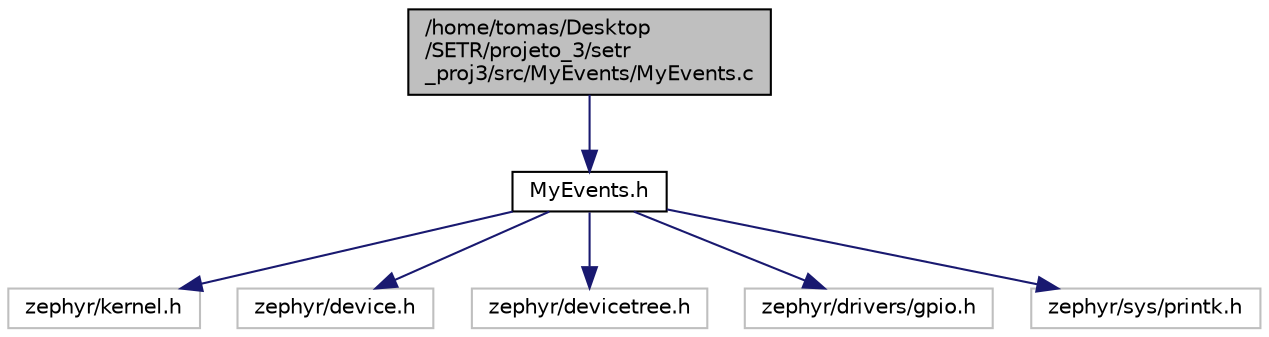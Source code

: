 digraph "/home/tomas/Desktop/SETR/projeto_3/setr_proj3/src/MyEvents/MyEvents.c"
{
 // LATEX_PDF_SIZE
  edge [fontname="Helvetica",fontsize="10",labelfontname="Helvetica",labelfontsize="10"];
  node [fontname="Helvetica",fontsize="10",shape=record];
  Node1 [label="/home/tomas/Desktop\l/SETR/projeto_3/setr\l_proj3/src/MyEvents/MyEvents.c",height=0.2,width=0.4,color="black", fillcolor="grey75", style="filled", fontcolor="black",tooltip=" "];
  Node1 -> Node2 [color="midnightblue",fontsize="10",style="solid",fontname="Helvetica"];
  Node2 [label="MyEvents.h",height=0.2,width=0.4,color="black", fillcolor="white", style="filled",URL="$MyEvents_8h.html",tooltip="Este ficheiro pretende definir as funçoes de criação e gestao dos eventos/interrupções."];
  Node2 -> Node3 [color="midnightblue",fontsize="10",style="solid",fontname="Helvetica"];
  Node3 [label="zephyr/kernel.h",height=0.2,width=0.4,color="grey75", fillcolor="white", style="filled",tooltip=" "];
  Node2 -> Node4 [color="midnightblue",fontsize="10",style="solid",fontname="Helvetica"];
  Node4 [label="zephyr/device.h",height=0.2,width=0.4,color="grey75", fillcolor="white", style="filled",tooltip=" "];
  Node2 -> Node5 [color="midnightblue",fontsize="10",style="solid",fontname="Helvetica"];
  Node5 [label="zephyr/devicetree.h",height=0.2,width=0.4,color="grey75", fillcolor="white", style="filled",tooltip=" "];
  Node2 -> Node6 [color="midnightblue",fontsize="10",style="solid",fontname="Helvetica"];
  Node6 [label="zephyr/drivers/gpio.h",height=0.2,width=0.4,color="grey75", fillcolor="white", style="filled",tooltip=" "];
  Node2 -> Node7 [color="midnightblue",fontsize="10",style="solid",fontname="Helvetica"];
  Node7 [label="zephyr/sys/printk.h",height=0.2,width=0.4,color="grey75", fillcolor="white", style="filled",tooltip=" "];
}
